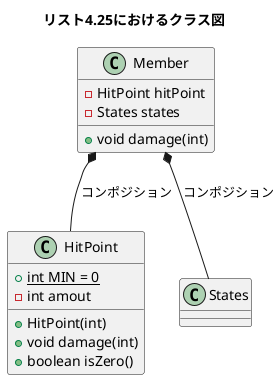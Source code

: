 @startuml class
title リスト4.25におけるクラス図

class Member {
	-HitPoint hitPoint
	-States states
	+void damage(int)
}

class HitPoint {
	{static} +int MIN = 0
	-int amout
	+HitPoint(int)
	+void damage(int)
	+boolean isZero()
}

class States {

}

Member *-- HitPoint : コンポジション
Member *-- States : コンポジション

@enduml
